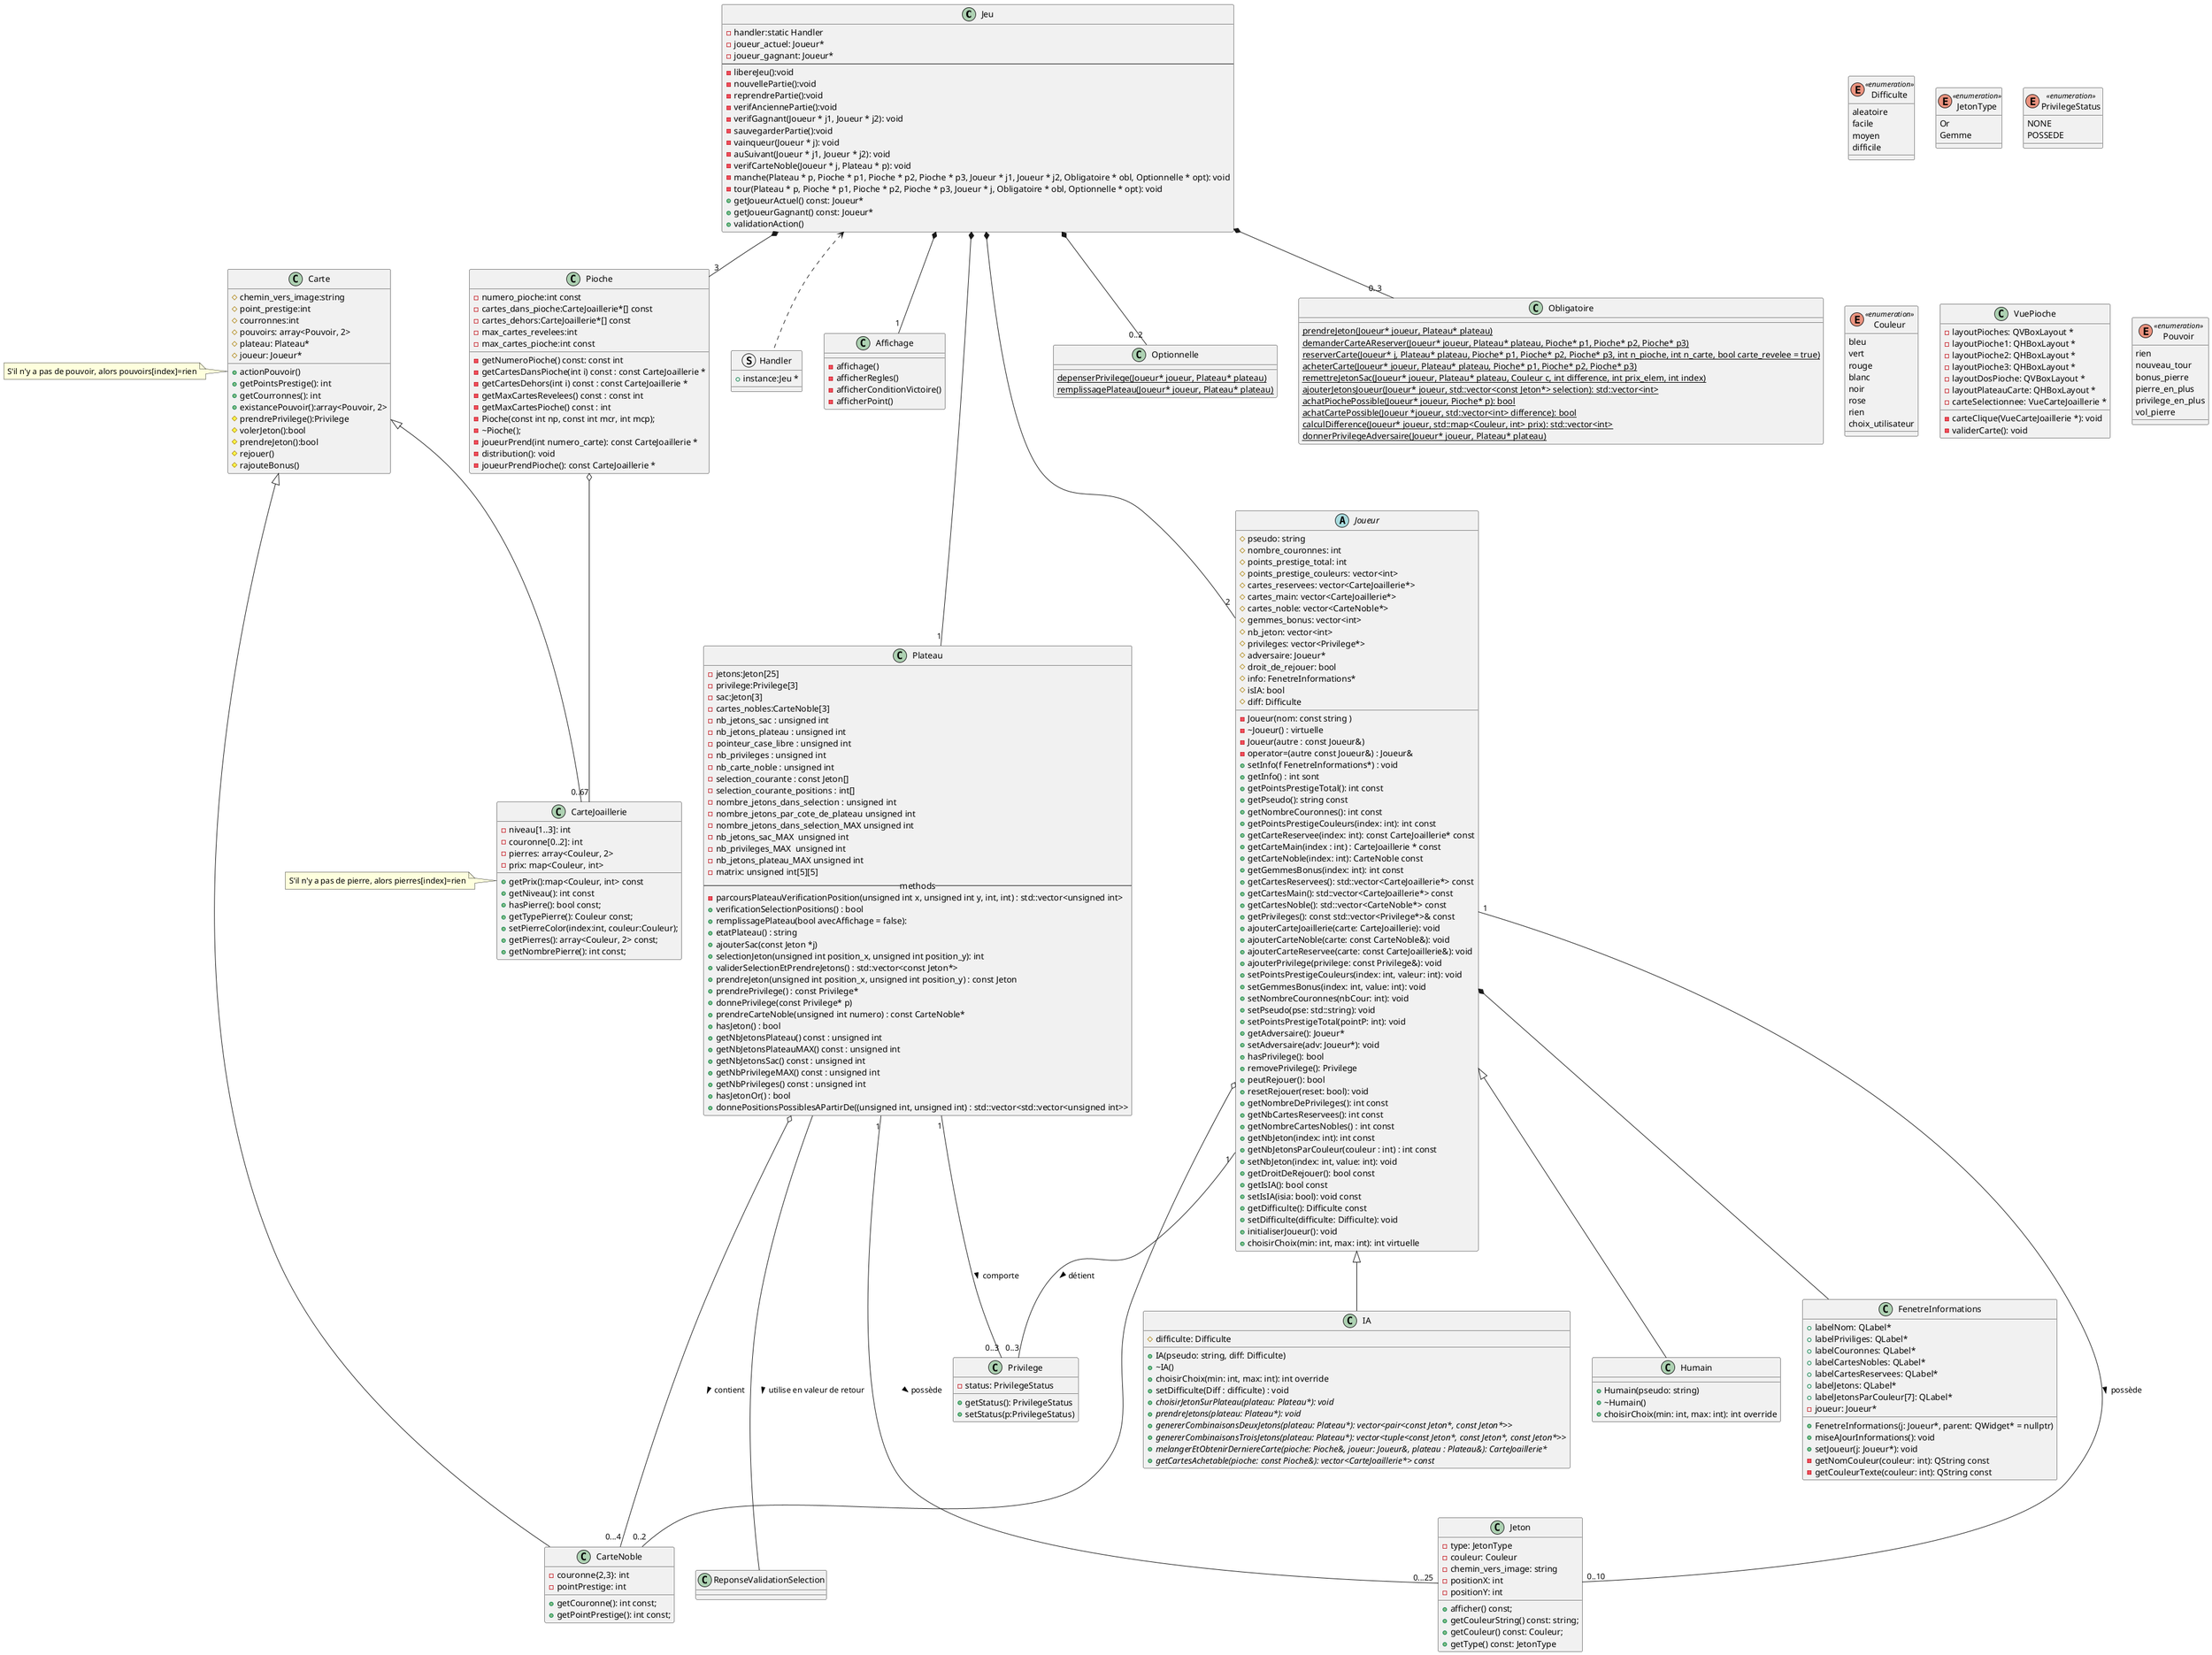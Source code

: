 @startuml

class Jeu {
- handler:static Handler
- joueur_actuel: Joueur*
- joueur_gagnant: Joueur*
--
- libereJeu():void
- nouvellePartie():void
- reprendrePartie():void
- verifAnciennePartie():void
- verifGagnant(Joueur * j1, Joueur * j2): void
- sauvegarderPartie():void
- vainqueur(Joueur * j): void
- auSuivant(Joueur * j1, Joueur * j2): void
- verifCarteNoble(Joueur * j, Plateau * p): void
- manche(Plateau * p, Pioche * p1, Pioche * p2, Pioche * p3, Joueur * j1, Joueur * j2, Obligatoire * obl, Optionnelle * opt): void
- tour(Plateau * p, Pioche * p1, Pioche * p2, Pioche * p3, Joueur * j, Obligatoire * obl, Optionnelle * opt): void
+ getJoueurActuel() const: Joueur*
+ getJoueurGagnant() const: Joueur*
+ validationAction()
}

struct Handler {
    + instance:Jeu *
}

class Affichage{
- affichage()
- afficherRegles()
- afficherConditionVictoire()
- afficherPoint()
}


class Plateau {
- jetons:Jeton[25]
- privilege:Privilege[3]
- sac:Jeton[3]
- cartes_nobles:CarteNoble[3]
- nb_jetons_sac : unsigned int
- nb_jetons_plateau : unsigned int
- pointeur_case_libre : unsigned int
- nb_privileges : unsigned int
- nb_carte_noble : unsigned int
- selection_courante : const Jeton[]
- selection_courante_positions : int[]
- nombre_jetons_dans_selection : unsigned int
- nombre_jetons_par_cote_de_plateau unsigned int
- nombre_jetons_dans_selection_MAX unsigned int
- nb_jetons_sac_MAX  unsigned int
- nb_privileges_MAX  unsigned int
- nb_jetons_plateau_MAX unsigned int
- matrix: unsigned int[5][5]
-- methods --
- parcoursPlateauVerificationPosition(unsigned int x, unsigned int y, int, int) : std::vector<unsigned int>
+ verificationSelectionPositions() : bool
+ remplissagePlateau(bool avecAffichage = false):
+ etatPlateau() : string
+ ajouterSac(const Jeton *j)
+ selectionJeton(unsigned int position_x, unsigned int position_y): int
+ validerSelectionEtPrendreJetons() : std::vector<const Jeton*>
+ prendreJeton(unsigned int position_x, unsigned int position_y) : const Jeton
+ prendrePrivilege() : const Privilege*
+ donnePrivilege(const Privilege* p)
+ prendreCarteNoble(unsigned int numero) : const CarteNoble*
+ hasJeton() : bool
+ getNbJetonsPlateau() const : unsigned int
+ getNbJetonsPlateauMAX() const : unsigned int
+ getNbJetonsSac() const : unsigned int
+ getNbPrivilegeMAX() const : unsigned int
+ getNbPrivileges() const : unsigned int
+ hasJetonOr() : bool
+ donnePositionsPossiblesAPartirDe((unsigned int, unsigned int) : std::vector<std::vector<unsigned int>>
}


abstract class Joueur {
    # pseudo: string
    # nombre_couronnes: int
    # points_prestige_total: int
    # points_prestige_couleurs: vector<int>
    # cartes_reservees: vector<CarteJoaillerie*>
    # cartes_main: vector<CarteJoaillerie*>
    # cartes_noble: vector<CarteNoble*>
    # gemmes_bonus: vector<int>
    # nb_jeton: vector<int>
    # privileges: vector<Privilege*>
    # adversaire: Joueur*
    # droit_de_rejouer: bool
    # info: FenetreInformations*
    # isIA: bool
    # diff: Difficulte


    - Joueur(nom: const string )
    - ~Joueur() : virtuelle
    - Joueur(autre : const Joueur&)
    - operator=(autre const Joueur&) : Joueur&
    + setInfo(f FenetreInformations*) : void
    + getInfo() : int sont
    + getPointsPrestigeTotal(): int const
    + getPseudo(): string const
    + getNombreCouronnes(): int const
    + getPointsPrestigeCouleurs(index: int): int const
    + getCarteReservee(index: int): const CarteJoaillerie* const
    + getCarteMain(index : int) : CarteJoaillerie * const
    + getCarteNoble(index: int): CarteNoble const
    + getGemmesBonus(index: int): int const
    + getCartesReservees(): std::vector<CarteJoaillerie*> const
    + getCartesMain(): std::vector<CarteJoaillerie*> const
    + getCartesNoble(): std::vector<CarteNoble*> const
    + getPrivileges(): const std::vector<Privilege*>& const
    + ajouterCarteJoaillerie(carte: CarteJoaillerie): void
    + ajouterCarteNoble(carte: const CarteNoble&): void
    + ajouterCarteReservee(carte: const CarteJoaillerie&): void
    + ajouterPrivilege(privilege: const Privilege&): void
    + setPointsPrestigeCouleurs(index: int, valeur: int): void
    + setGemmesBonus(index: int, value: int): void
    + setNombreCouronnes(nbCour: int): void
    + setPseudo(pse: std::string): void
    + setPointsPrestigeTotal(pointP: int): void
    + getAdversaire(): Joueur*
    + setAdversaire(adv: Joueur*): void
    + hasPrivilege(): bool
    + removePrivilege(): Privilege
    + peutRejouer(): bool
    + resetRejouer(reset: bool): void
    + getNombreDePrivileges(): int const
    + getNbCartesReservees(): int const
    + getNombreCartesNobles() : int const
    + getNbJeton(index: int): int const
    + getNbJetonsParCouleur(couleur : int) : int const
    + setNbJeton(index: int, value: int): void
    + getDroitDeRejouer(): bool const
    + getIsIA(): bool const
    + setIsIA(isia: bool): void const
    + getDifficulte(): Difficulte const
    + setDifficulte(difficulte: Difficulte): void
    + initialiserJoueur(): void
    + choisirChoix(min: int, max: int): int virtuelle
}

class IA {
      # difficulte: Difficulte

      + IA(pseudo: string, diff: Difficulte)
      +~IA()
      + choisirChoix(min: int, max: int): int override
      +setDifficulte(Diff : difficulte) : void
      {abstract} + choisirJetonSurPlateau(plateau: Plateau*): void
      {abstract} + prendreJetons(plateau: Plateau*): void
      {abstract} + genererCombinaisonsDeuxJetons(plateau: Plateau*): vector<pair<const Jeton*, const Jeton*>>
      {abstract} + genererCombinaisonsTroisJetons(plateau: Plateau*): vector<tuple<const Jeton*, const Jeton*, const Jeton*>>
      {abstract} + melangerEtObtenirDerniereCarte(pioche: Pioche&, joueur: Joueur&, plateau : Plateau&): CarteJoaillerie*
      {abstract} + getCartesAchetable(pioche: const Pioche&): vector<CarteJoaillerie*> const
}

class Humain {
    + Humain(pseudo: string)
    +~Humain()
    + choisirChoix(min: int, max: int): int override
}


class FenetreInformations{
  +labelNom: QLabel*
  +labelPriviliges: QLabel*
  +labelCouronnes: QLabel*
  +labelCartesNobles: QLabel*
  +labelCartesReservees: QLabel*
  +labelJetons: QLabel*
  +labelJetonsParCouleur[7]: QLabel*
  -joueur: Joueur*

  +FenetreInformations(j: Joueur*, parent: QWidget* = nullptr)
  +miseAJourInformations(): void
  +setJoueur(j: Joueur*): void
  -getNomCouleur(couleur: int): QString const
  -getCouleurTexte(couleur: int): QString const

}

enum Difficulte <<enumeration>> {
 aleatoire
 facile
 moyen
 difficile
}

enum JetonType <<enumeration>> {
Or
Gemme
}
class Jeton {
-type: JetonType
-couleur: Couleur
-chemin_vers_image: string
-positionX: int
-positionY: int
+afficher() const;
+getCouleurString() const: string;
+getCouleur() const: Couleur;
+getType() const: JetonType
}

enum PrivilegeStatus <<enumeration>> {
NONE
POSSEDE
}

class Privilege {
-status: PrivilegeStatus
+getStatus(): PrivilegeStatus
+setStatus(p:PrivilegeStatus)
}


enum Couleur <<enumeration>> {
 bleu
 vert
 rouge
 blanc
 noir
 rose
 rien
 choix_utilisateur
}

class Pioche{
- numero_pioche:int const
- cartes_dans_pioche:CarteJoaillerie*[] const
- cartes_dehors:CarteJoaillerie*[] const
- max_cartes_revelees:int
- max_cartes_pioche:int const
- getNumeroPioche() const: const int
- getCartesDansPioche(int i) const : const CarteJoaillerie *
- getCartesDehors(int i) const : const CarteJoaillerie *
- getMaxCartesRevelees() const : const int
- getMaxCartesPioche() const : int
- Pioche(const int np, const int mcr, int mcp);
- ~Pioche();
- joueurPrend(int numero_carte): const CarteJoaillerie *
- distribution(): void
- joueurPrendPioche(): const CarteJoaillerie *
}

class VuePioche {
- layoutPioches: QVBoxLayout *
- layoutPioche1: QHBoxLayout *
- layoutPioche2: QHBoxLayout *
- layoutPioche3: QHBoxLayout *
- layoutDosPioche: QVBoxLayout *
- layoutPlateauCarte: QHBoxLayout *
- carteSelectionnee: VueCarteJoaillerie *
- carteClique(VueCarteJoaillerie *): void
- validerCarte(): void
}

class Carte {
# chemin_vers_image:string
# point_prestige:int
# courronnes:int
# pouvoirs: array<Pouvoir, 2>
# plateau: Plateau*
# joueur: Joueur*
+ actionPouvoir()
+ getPointsPrestige(): int
+ getCourronnes(): int
+ existancePouvoir():array<Pouvoir, 2>
# prendrePrivilege():Privilege
# volerJeton():bool
# prendreJeton():bool
# rejouer()
# rajouteBonus()
}
note left: S'il n'y a pas de pouvoir, alors pouvoirs[index]=rien

class CarteNoble {
-couronne{2,3}: int
-pointPrestige: int
+getCouronne(): int const;
+getPointPrestige(): int const;
}

class CarteJoaillerie {
-niveau[1..3]: int
-couronne[0..2]: int
-pierres: array<Couleur, 2>
-prix: map<Couleur, int>
+getPrix():map<Couleur, int> const
+getNiveau(): int const
+hasPierre(): bool const;
+getTypePierre(): Couleur const;
+setPierreColor(index:int, couleur:Couleur);
+getPierres(): array<Couleur, 2> const;
+getNombrePierre(): int const;
}
note left: S'il n'y a pas de pierre, alors pierres[index]=rien


enum Pouvoir <<enumeration>> {
 rien
 nouveau_tour
 bonus_pierre
 pierre_en_plus
 privilege_en_plus
 vol_pierre
}


class Optionnelle {
{static} depenserPrivilege(Joueur* joueur, Plateau* plateau)
{static} remplissagePlateau(Joueur* joueur, Plateau* plateau)
}

class Obligatoire {
{static} prendreJeton(Joueur* joueur, Plateau* plateau)
{static} demanderCarteAReserver(Joueur* joueur, Plateau* plateau, Pioche* p1, Pioche* p2, Pioche* p3)
{static} reserverCarte(Joueur* j, Plateau* plateau, Pioche* p1, Pioche* p2, Pioche* p3, int n_pioche, int n_carte, bool carte_revelee = true)
{static} acheterCarte(Joueur* joueur, Plateau* plateau, Pioche* p1, Pioche* p2, Pioche* p3)
{static} remettreJetonSac(Joueur* joueur, Plateau* plateau, Couleur c, int difference, int prix_elem, int index)
{static} ajouterJetonsJoueur(Joueur* joueur, std::vector<const Jeton*> selection): std::vector<int>
{static} achatPiochePossible(Joueur* joueur, Pioche* p): bool
{static} achatCartePossible(Joueur *joueur, std::vector<int> difference): bool
{static} calculDifference(Joueur* joueur, std::map<Couleur, int> prix): std::vector<int>
{static} donnerPrivilegeAdversaire(Joueur* joueur, Plateau* plateau)
}

Joueur <|-- IA
Joueur <|-- Humain
Joueur *-- FenetreInformations

Jeu <.. Handler

Jeu *--- "1" Plateau
Jeu *-- "2" Joueur
Jeu *-- "3" Pioche
Jeu *--"1" Affichage
Jeu *--"0..2" Optionnelle
Jeu *--"0..3" Obligatoire

Plateau "1" --- "0...25" Jeton: possède >
Plateau "1"--"0..3" Privilege: comporte >
Plateau o---"0...4" CarteNoble: contient >
Plateau --- ReponseValidationSelection : utilise en valeur de retour >
'Plateau "1"-"3" Pioche

Pioche o--"0..67" CarteJoaillerie

Joueur "1" -- "0..3" Privilege: détient >
Joueur "1" --- "0..10" Jeton: possède >
Joueur o--"0..2" CarteNoble

Carte <|-- CarteNoble
Carte <|-- CarteJoaillerie
'(CarteJoaillerie, Pierre) .. AchatCarte






@enduml

